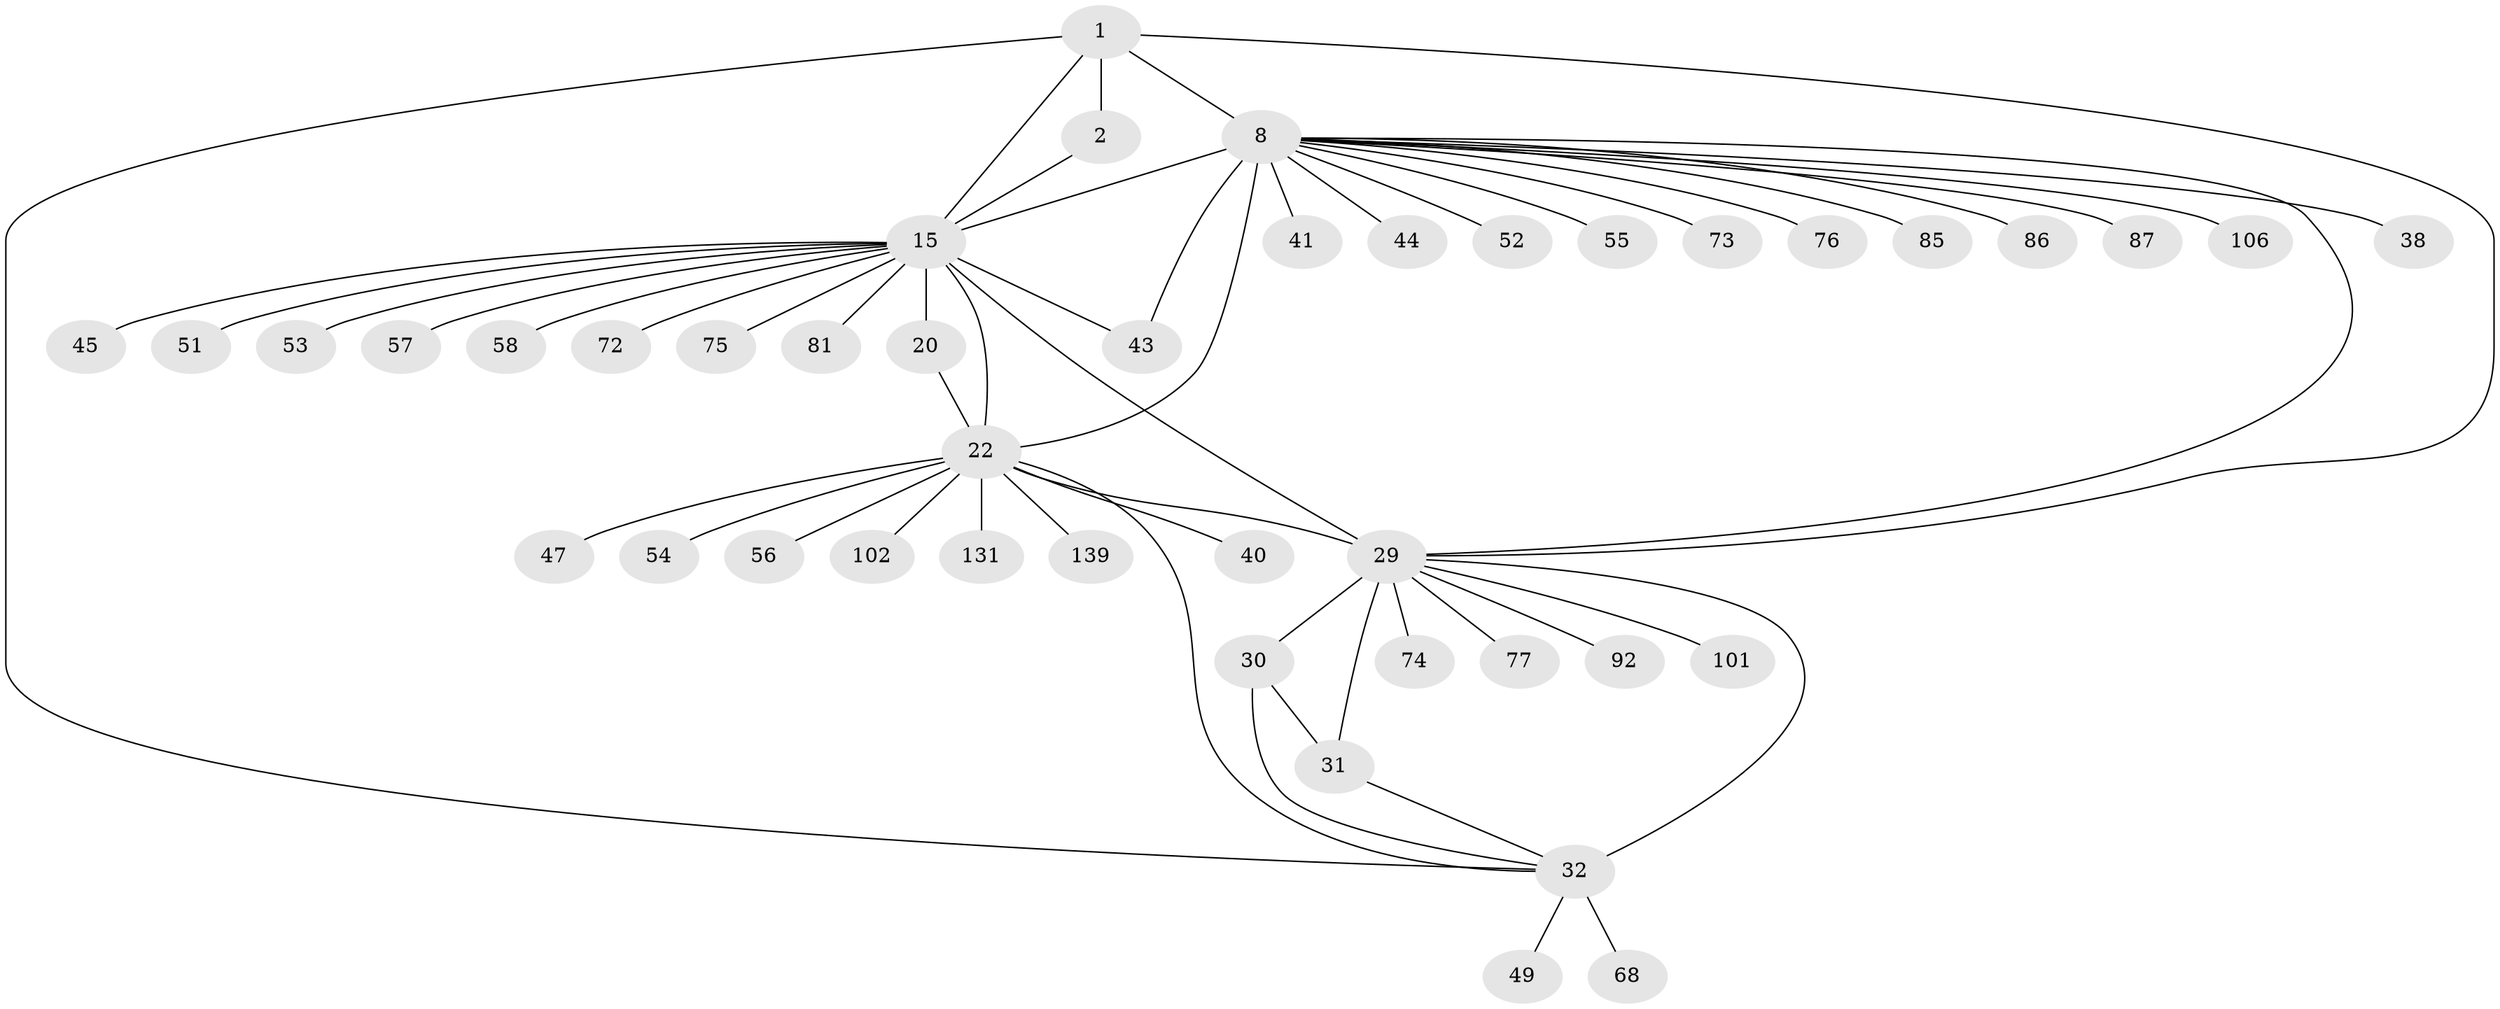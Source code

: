 // original degree distribution, {8: 0.041666666666666664, 9: 0.05555555555555555, 10: 0.027777777777777776, 7: 0.020833333333333332, 11: 0.041666666666666664, 13: 0.027777777777777776, 6: 0.013888888888888888, 14: 0.006944444444444444, 12: 0.006944444444444444, 3: 0.020833333333333332, 1: 0.5694444444444444, 2: 0.16666666666666666}
// Generated by graph-tools (version 1.1) at 2025/19/03/04/25 18:19:52]
// undirected, 43 vertices, 55 edges
graph export_dot {
graph [start="1"]
  node [color=gray90,style=filled];
  1 [super="+4+65+60+3"];
  2 [super="+61+130"];
  8 [super="+64+9+46+11"];
  15 [super="+63+16+90+95+18"];
  20 [super="+123+125+82"];
  22 [super="+24+25+121+135"];
  29 [super="+34+137+33"];
  30 [super="+48"];
  31 [super="+42+116+120+126+80"];
  32 [super="+67+36+122+91"];
  38;
  40;
  41;
  43;
  44;
  45;
  47;
  49;
  51;
  52;
  53 [super="+79"];
  54;
  55 [super="+144"];
  56;
  57;
  58;
  68;
  72;
  73 [super="+99"];
  74;
  75 [super="+78"];
  76;
  77;
  81;
  85 [super="+103"];
  86;
  87;
  92;
  101;
  102 [super="+142"];
  106;
  131;
  139;
  1 -- 2 [weight=6];
  1 -- 8 [weight=2];
  1 -- 15 [weight=2];
  1 -- 29 [weight=2];
  1 -- 32;
  2 -- 15;
  8 -- 43;
  8 -- 41;
  8 -- 22 [weight=6];
  8 -- 55;
  8 -- 87;
  8 -- 15 [weight=4];
  8 -- 38;
  8 -- 73;
  8 -- 106;
  8 -- 44;
  8 -- 76;
  8 -- 52;
  8 -- 85;
  8 -- 86;
  8 -- 29 [weight=2];
  15 -- 20 [weight=6];
  15 -- 72;
  15 -- 75;
  15 -- 81;
  15 -- 29 [weight=3];
  15 -- 43;
  15 -- 45;
  15 -- 51;
  15 -- 53;
  15 -- 57;
  15 -- 22;
  15 -- 58;
  20 -- 22;
  22 -- 56;
  22 -- 131;
  22 -- 102;
  22 -- 40;
  22 -- 139;
  22 -- 47;
  22 -- 54;
  22 -- 29;
  22 -- 32;
  29 -- 30 [weight=4];
  29 -- 31 [weight=4];
  29 -- 32 [weight=4];
  29 -- 77;
  29 -- 101;
  29 -- 74;
  29 -- 92;
  30 -- 31;
  30 -- 32;
  31 -- 32;
  32 -- 49;
  32 -- 68;
}
